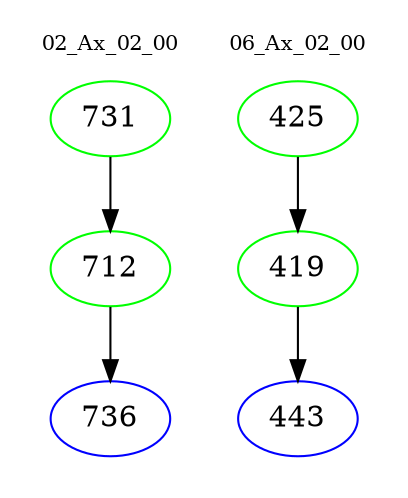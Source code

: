 digraph{
subgraph cluster_0 {
color = white
label = "02_Ax_02_00";
fontsize=10;
T0_731 [label="731", color="green"]
T0_731 -> T0_712 [color="black"]
T0_712 [label="712", color="green"]
T0_712 -> T0_736 [color="black"]
T0_736 [label="736", color="blue"]
}
subgraph cluster_1 {
color = white
label = "06_Ax_02_00";
fontsize=10;
T1_425 [label="425", color="green"]
T1_425 -> T1_419 [color="black"]
T1_419 [label="419", color="green"]
T1_419 -> T1_443 [color="black"]
T1_443 [label="443", color="blue"]
}
}
